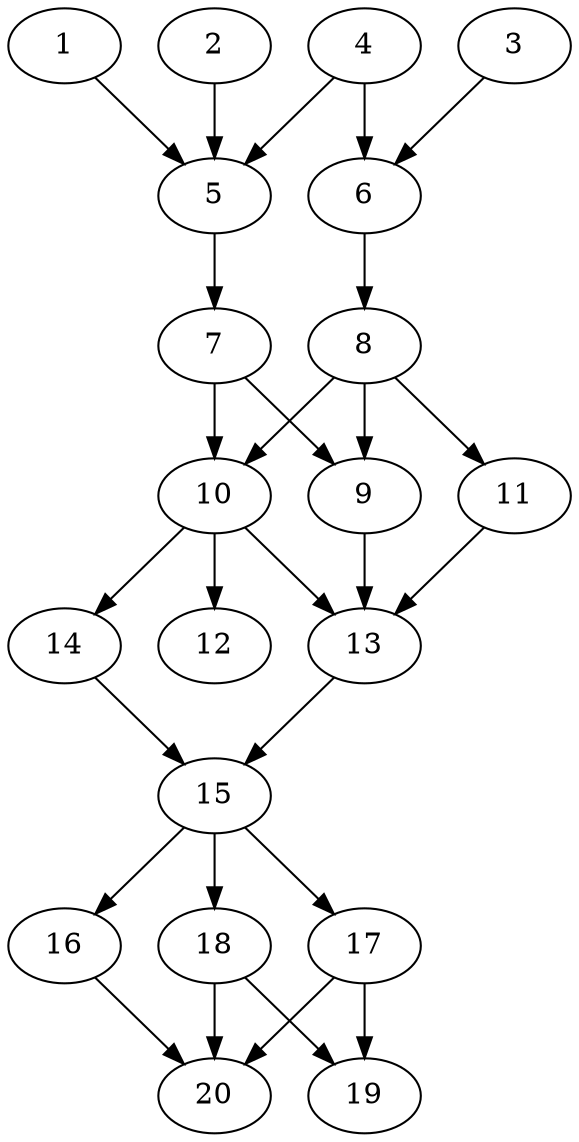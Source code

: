// DAG automatically generated by daggen at Sat Jul 27 15:36:52 2019
// ./daggen --dot -n 20 --ccr 0.4 --fat 0.4 --regular 0.5 --density 0.8 --mindata 5242880 --maxdata 52428800 
digraph G {
  1 [size="70251520", alpha="0.03", expect_size="28100608"] 
  1 -> 5 [size ="28100608"]
  2 [size="39196160", alpha="0.15", expect_size="15678464"] 
  2 -> 5 [size ="15678464"]
  3 [size="67284480", alpha="0.09", expect_size="26913792"] 
  3 -> 6 [size ="26913792"]
  4 [size="93783040", alpha="0.03", expect_size="37513216"] 
  4 -> 5 [size ="37513216"]
  4 -> 6 [size ="37513216"]
  5 [size="47498240", alpha="0.14", expect_size="18999296"] 
  5 -> 7 [size ="18999296"]
  6 [size="86799360", alpha="0.05", expect_size="34719744"] 
  6 -> 8 [size ="34719744"]
  7 [size="15961600", alpha="0.12", expect_size="6384640"] 
  7 -> 9 [size ="6384640"]
  7 -> 10 [size ="6384640"]
  8 [size="53283840", alpha="0.09", expect_size="21313536"] 
  8 -> 9 [size ="21313536"]
  8 -> 10 [size ="21313536"]
  8 -> 11 [size ="21313536"]
  9 [size="82280960", alpha="0.02", expect_size="32912384"] 
  9 -> 13 [size ="32912384"]
  10 [size="30684160", alpha="0.13", expect_size="12273664"] 
  10 -> 12 [size ="12273664"]
  10 -> 13 [size ="12273664"]
  10 -> 14 [size ="12273664"]
  11 [size="76787200", alpha="0.05", expect_size="30714880"] 
  11 -> 13 [size ="30714880"]
  12 [size="92682240", alpha="0.11", expect_size="37072896"] 
  13 [size="64796160", alpha="0.01", expect_size="25918464"] 
  13 -> 15 [size ="25918464"]
  14 [size="118743040", alpha="0.18", expect_size="47497216"] 
  14 -> 15 [size ="47497216"]
  15 [size="15979520", alpha="0.18", expect_size="6391808"] 
  15 -> 16 [size ="6391808"]
  15 -> 17 [size ="6391808"]
  15 -> 18 [size ="6391808"]
  16 [size="97809920", alpha="0.16", expect_size="39123968"] 
  16 -> 20 [size ="39123968"]
  17 [size="128755200", alpha="0.11", expect_size="51502080"] 
  17 -> 19 [size ="51502080"]
  17 -> 20 [size ="51502080"]
  18 [size="78832640", alpha="0.07", expect_size="31533056"] 
  18 -> 19 [size ="31533056"]
  18 -> 20 [size ="31533056"]
  19 [size="14428160", alpha="0.12", expect_size="5771264"] 
  20 [size="27048960", alpha="0.17", expect_size="10819584"] 
}
